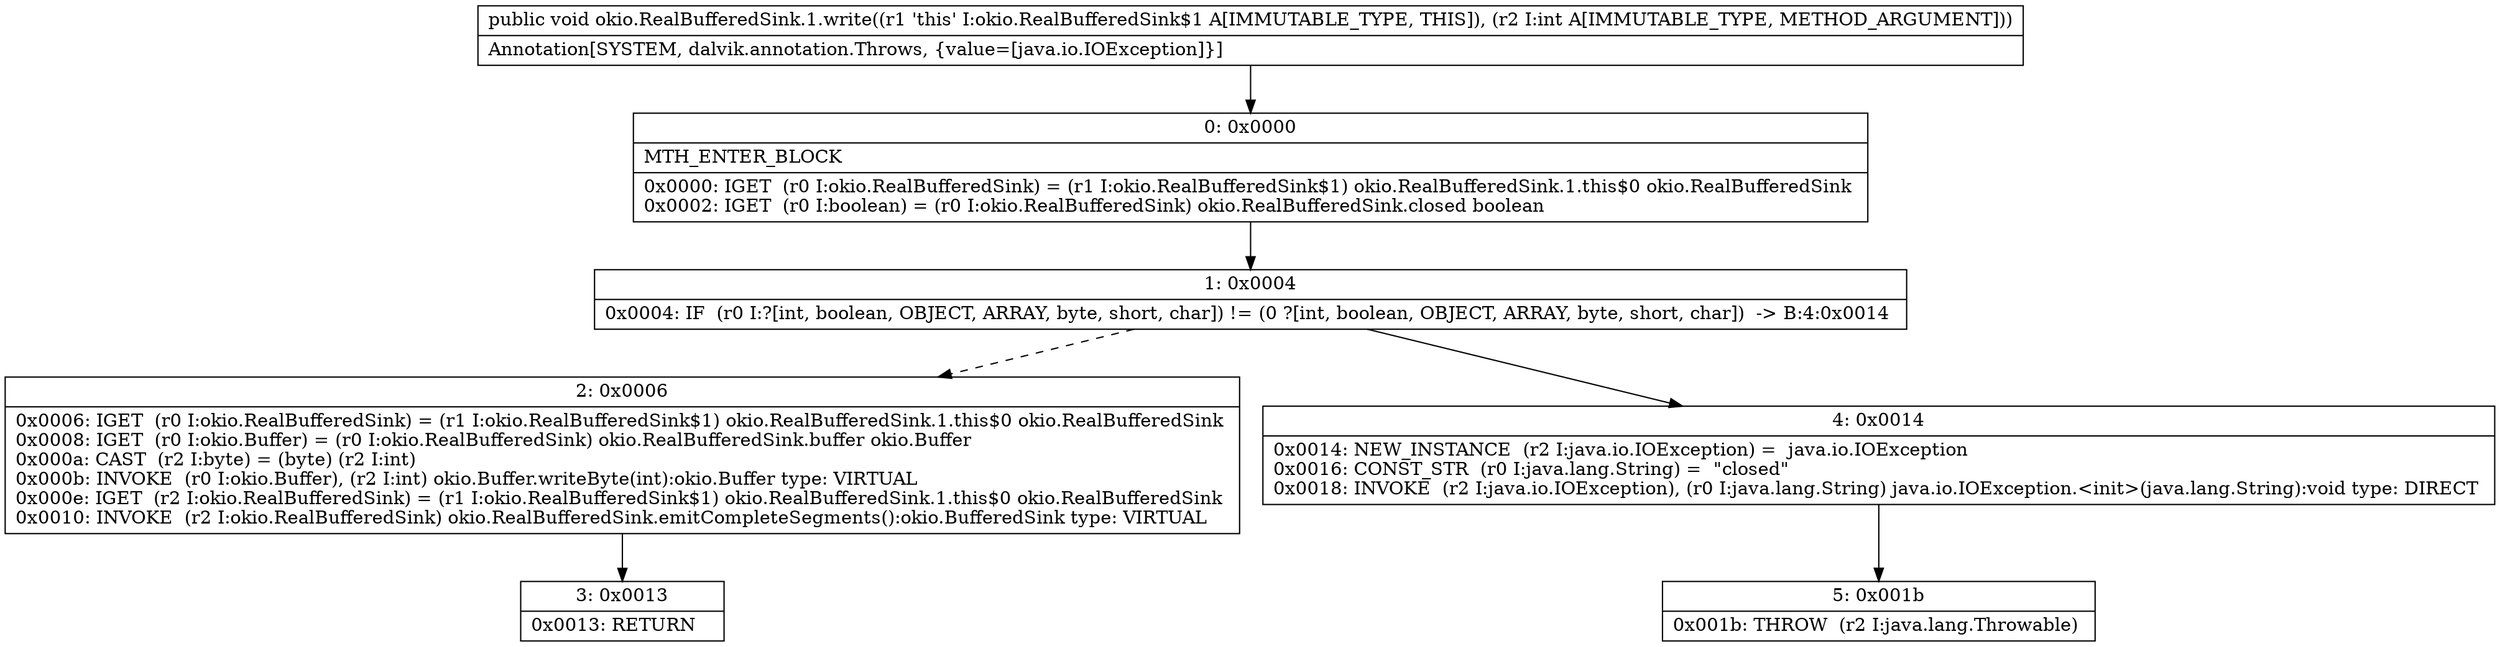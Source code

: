 digraph "CFG forokio.RealBufferedSink.1.write(I)V" {
Node_0 [shape=record,label="{0\:\ 0x0000|MTH_ENTER_BLOCK\l|0x0000: IGET  (r0 I:okio.RealBufferedSink) = (r1 I:okio.RealBufferedSink$1) okio.RealBufferedSink.1.this$0 okio.RealBufferedSink \l0x0002: IGET  (r0 I:boolean) = (r0 I:okio.RealBufferedSink) okio.RealBufferedSink.closed boolean \l}"];
Node_1 [shape=record,label="{1\:\ 0x0004|0x0004: IF  (r0 I:?[int, boolean, OBJECT, ARRAY, byte, short, char]) != (0 ?[int, boolean, OBJECT, ARRAY, byte, short, char])  \-\> B:4:0x0014 \l}"];
Node_2 [shape=record,label="{2\:\ 0x0006|0x0006: IGET  (r0 I:okio.RealBufferedSink) = (r1 I:okio.RealBufferedSink$1) okio.RealBufferedSink.1.this$0 okio.RealBufferedSink \l0x0008: IGET  (r0 I:okio.Buffer) = (r0 I:okio.RealBufferedSink) okio.RealBufferedSink.buffer okio.Buffer \l0x000a: CAST  (r2 I:byte) = (byte) (r2 I:int) \l0x000b: INVOKE  (r0 I:okio.Buffer), (r2 I:int) okio.Buffer.writeByte(int):okio.Buffer type: VIRTUAL \l0x000e: IGET  (r2 I:okio.RealBufferedSink) = (r1 I:okio.RealBufferedSink$1) okio.RealBufferedSink.1.this$0 okio.RealBufferedSink \l0x0010: INVOKE  (r2 I:okio.RealBufferedSink) okio.RealBufferedSink.emitCompleteSegments():okio.BufferedSink type: VIRTUAL \l}"];
Node_3 [shape=record,label="{3\:\ 0x0013|0x0013: RETURN   \l}"];
Node_4 [shape=record,label="{4\:\ 0x0014|0x0014: NEW_INSTANCE  (r2 I:java.io.IOException) =  java.io.IOException \l0x0016: CONST_STR  (r0 I:java.lang.String) =  \"closed\" \l0x0018: INVOKE  (r2 I:java.io.IOException), (r0 I:java.lang.String) java.io.IOException.\<init\>(java.lang.String):void type: DIRECT \l}"];
Node_5 [shape=record,label="{5\:\ 0x001b|0x001b: THROW  (r2 I:java.lang.Throwable) \l}"];
MethodNode[shape=record,label="{public void okio.RealBufferedSink.1.write((r1 'this' I:okio.RealBufferedSink$1 A[IMMUTABLE_TYPE, THIS]), (r2 I:int A[IMMUTABLE_TYPE, METHOD_ARGUMENT]))  | Annotation[SYSTEM, dalvik.annotation.Throws, \{value=[java.io.IOException]\}]\l}"];
MethodNode -> Node_0;
Node_0 -> Node_1;
Node_1 -> Node_2[style=dashed];
Node_1 -> Node_4;
Node_2 -> Node_3;
Node_4 -> Node_5;
}

